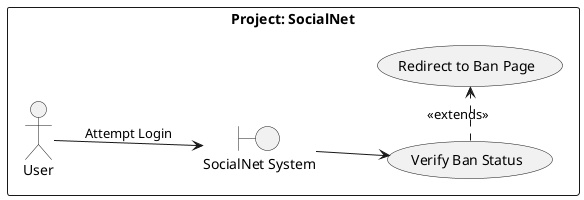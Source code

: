 @startuml "ban_status"

left to right direction
rectangle "Project: SocialNet" {

actor User
boundary "SocialNet System" as System

User --> System : Attempt Login
System --> (Verify Ban Status)
(Verify Ban Status) .> (Redirect to Ban Page) : <<extends>>
}

@enduml